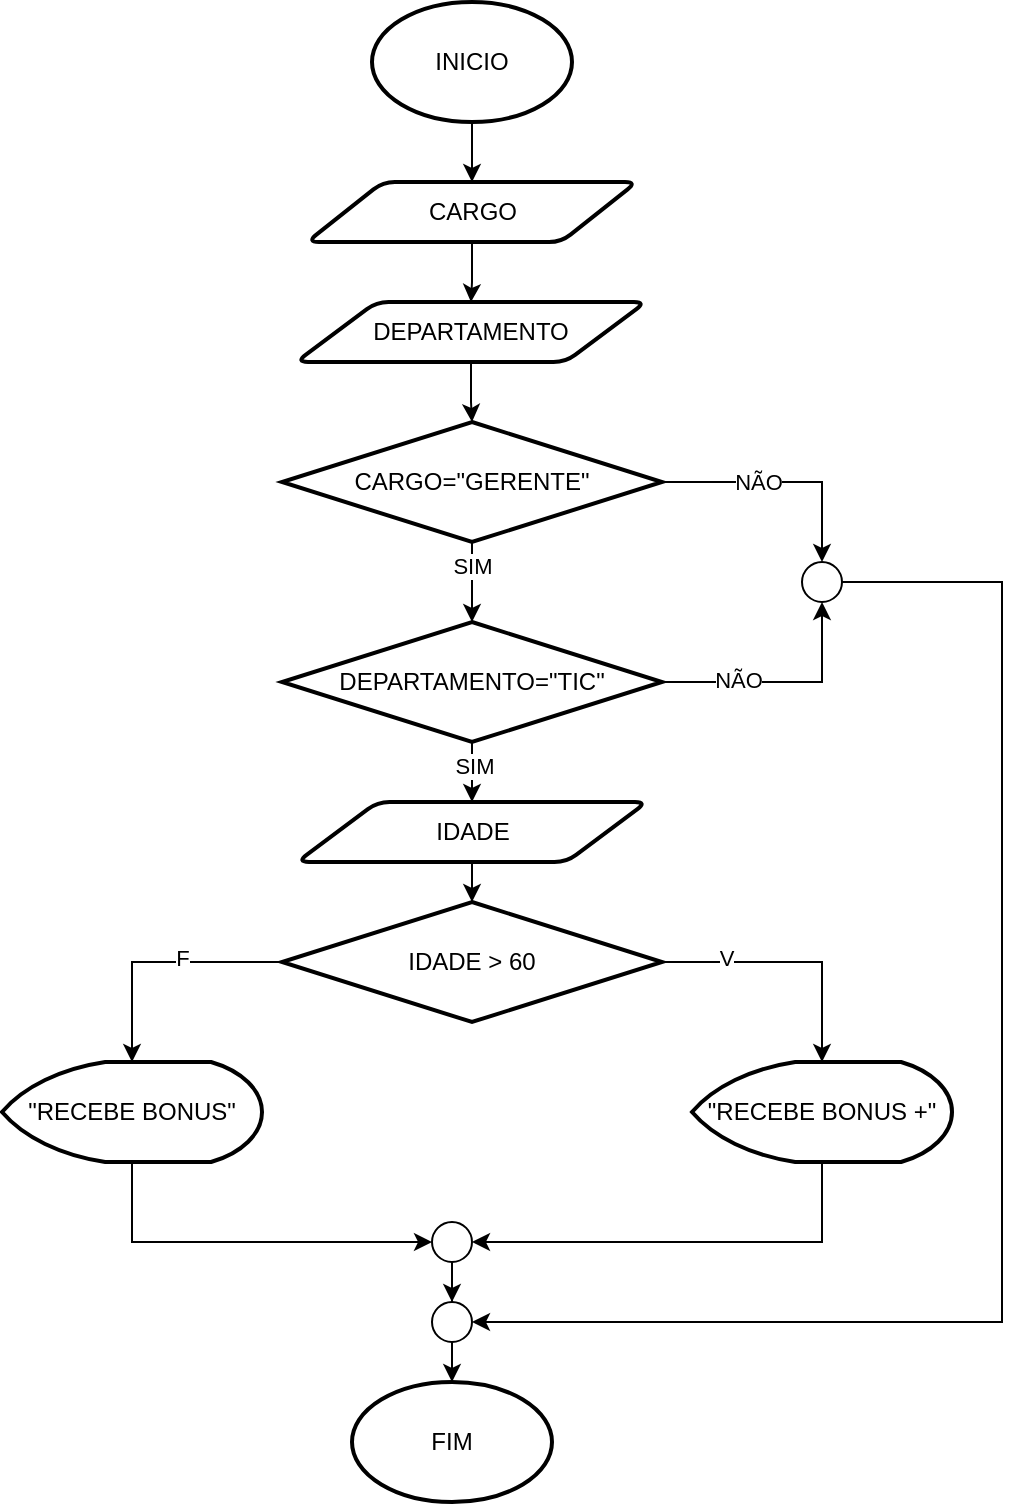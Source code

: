 <mxfile version="25.0.3">
  <diagram name="Página-1" id="KcPcoP41gH8pGxDPY7pH">
    <mxGraphModel dx="1062" dy="578" grid="1" gridSize="10" guides="1" tooltips="1" connect="1" arrows="1" fold="1" page="1" pageScale="1" pageWidth="1169" pageHeight="827" math="0" shadow="0">
      <root>
        <mxCell id="0" />
        <mxCell id="1" parent="0" />
        <mxCell id="-IwhxtBvp0DvWlYwRBfR-5" style="edgeStyle=orthogonalEdgeStyle;rounded=0;orthogonalLoop=1;jettySize=auto;html=1;" edge="1" parent="1" source="-IwhxtBvp0DvWlYwRBfR-1" target="-IwhxtBvp0DvWlYwRBfR-3">
          <mxGeometry relative="1" as="geometry" />
        </mxCell>
        <mxCell id="-IwhxtBvp0DvWlYwRBfR-1" value="INICIO" style="strokeWidth=2;html=1;shape=mxgraph.flowchart.start_1;whiteSpace=wrap;" vertex="1" parent="1">
          <mxGeometry x="535" y="20" width="100" height="60" as="geometry" />
        </mxCell>
        <mxCell id="-IwhxtBvp0DvWlYwRBfR-2" value="FIM" style="strokeWidth=2;html=1;shape=mxgraph.flowchart.start_1;whiteSpace=wrap;" vertex="1" parent="1">
          <mxGeometry x="525" y="710" width="100" height="60" as="geometry" />
        </mxCell>
        <mxCell id="-IwhxtBvp0DvWlYwRBfR-6" style="edgeStyle=orthogonalEdgeStyle;rounded=0;orthogonalLoop=1;jettySize=auto;html=1;" edge="1" parent="1" source="-IwhxtBvp0DvWlYwRBfR-3" target="-IwhxtBvp0DvWlYwRBfR-4">
          <mxGeometry relative="1" as="geometry" />
        </mxCell>
        <mxCell id="-IwhxtBvp0DvWlYwRBfR-3" value="CARGO" style="shape=parallelogram;html=1;strokeWidth=2;perimeter=parallelogramPerimeter;whiteSpace=wrap;rounded=1;arcSize=12;size=0.23;" vertex="1" parent="1">
          <mxGeometry x="502.5" y="110" width="165" height="30" as="geometry" />
        </mxCell>
        <mxCell id="-IwhxtBvp0DvWlYwRBfR-17" style="edgeStyle=orthogonalEdgeStyle;rounded=0;orthogonalLoop=1;jettySize=auto;html=1;" edge="1" parent="1" source="-IwhxtBvp0DvWlYwRBfR-4" target="-IwhxtBvp0DvWlYwRBfR-16">
          <mxGeometry relative="1" as="geometry" />
        </mxCell>
        <mxCell id="-IwhxtBvp0DvWlYwRBfR-4" value="DEPARTAMENTO" style="shape=parallelogram;html=1;strokeWidth=2;perimeter=parallelogramPerimeter;whiteSpace=wrap;rounded=1;arcSize=12;size=0.23;" vertex="1" parent="1">
          <mxGeometry x="497" y="170" width="175" height="30" as="geometry" />
        </mxCell>
        <mxCell id="-IwhxtBvp0DvWlYwRBfR-18" style="edgeStyle=orthogonalEdgeStyle;rounded=0;orthogonalLoop=1;jettySize=auto;html=1;entryX=0.5;entryY=0;entryDx=0;entryDy=0;entryPerimeter=0;" edge="1" parent="1" source="-IwhxtBvp0DvWlYwRBfR-16" target="-IwhxtBvp0DvWlYwRBfR-19">
          <mxGeometry relative="1" as="geometry">
            <mxPoint x="800" y="310" as="targetPoint" />
          </mxGeometry>
        </mxCell>
        <mxCell id="-IwhxtBvp0DvWlYwRBfR-20" value="NÃO" style="edgeLabel;html=1;align=center;verticalAlign=middle;resizable=0;points=[];" vertex="1" connectable="0" parent="-IwhxtBvp0DvWlYwRBfR-18">
          <mxGeometry x="-0.2" relative="1" as="geometry">
            <mxPoint as="offset" />
          </mxGeometry>
        </mxCell>
        <mxCell id="-IwhxtBvp0DvWlYwRBfR-21" style="edgeStyle=orthogonalEdgeStyle;rounded=0;orthogonalLoop=1;jettySize=auto;html=1;entryX=0.5;entryY=0;entryDx=0;entryDy=0;entryPerimeter=0;" edge="1" parent="1" source="-IwhxtBvp0DvWlYwRBfR-16" target="-IwhxtBvp0DvWlYwRBfR-22">
          <mxGeometry relative="1" as="geometry">
            <mxPoint x="585" y="390" as="targetPoint" />
          </mxGeometry>
        </mxCell>
        <mxCell id="-IwhxtBvp0DvWlYwRBfR-44" value="SIM" style="edgeLabel;html=1;align=center;verticalAlign=middle;resizable=0;points=[];" vertex="1" connectable="0" parent="-IwhxtBvp0DvWlYwRBfR-21">
          <mxGeometry x="-0.4" relative="1" as="geometry">
            <mxPoint as="offset" />
          </mxGeometry>
        </mxCell>
        <mxCell id="-IwhxtBvp0DvWlYwRBfR-16" value="CARGO=&quot;GERENTE&quot;" style="strokeWidth=2;html=1;shape=mxgraph.flowchart.decision;whiteSpace=wrap;" vertex="1" parent="1">
          <mxGeometry x="490" y="230" width="190" height="60" as="geometry" />
        </mxCell>
        <mxCell id="-IwhxtBvp0DvWlYwRBfR-19" value="" style="strokeWidth=1;html=1;shape=mxgraph.flowchart.start_2;whiteSpace=wrap;" vertex="1" parent="1">
          <mxGeometry x="750" y="300" width="20" height="20" as="geometry" />
        </mxCell>
        <mxCell id="-IwhxtBvp0DvWlYwRBfR-27" style="edgeStyle=orthogonalEdgeStyle;rounded=0;orthogonalLoop=1;jettySize=auto;html=1;" edge="1" parent="1" source="-IwhxtBvp0DvWlYwRBfR-22" target="-IwhxtBvp0DvWlYwRBfR-25">
          <mxGeometry relative="1" as="geometry" />
        </mxCell>
        <mxCell id="-IwhxtBvp0DvWlYwRBfR-45" value="SIM" style="edgeLabel;html=1;align=center;verticalAlign=middle;resizable=0;points=[];" vertex="1" connectable="0" parent="-IwhxtBvp0DvWlYwRBfR-27">
          <mxGeometry x="0.25" y="1" relative="1" as="geometry">
            <mxPoint as="offset" />
          </mxGeometry>
        </mxCell>
        <mxCell id="-IwhxtBvp0DvWlYwRBfR-22" value="DEPARTAMENTO=&quot;TIC&quot;" style="strokeWidth=2;html=1;shape=mxgraph.flowchart.decision;whiteSpace=wrap;" vertex="1" parent="1">
          <mxGeometry x="490" y="330" width="190" height="60" as="geometry" />
        </mxCell>
        <mxCell id="-IwhxtBvp0DvWlYwRBfR-23" style="edgeStyle=orthogonalEdgeStyle;rounded=0;orthogonalLoop=1;jettySize=auto;html=1;entryX=0.5;entryY=1;entryDx=0;entryDy=0;entryPerimeter=0;" edge="1" parent="1" source="-IwhxtBvp0DvWlYwRBfR-22" target="-IwhxtBvp0DvWlYwRBfR-19">
          <mxGeometry relative="1" as="geometry" />
        </mxCell>
        <mxCell id="-IwhxtBvp0DvWlYwRBfR-24" value="NÃO" style="edgeLabel;html=1;align=center;verticalAlign=middle;resizable=0;points=[];" vertex="1" connectable="0" parent="-IwhxtBvp0DvWlYwRBfR-23">
          <mxGeometry x="-0.363" y="3" relative="1" as="geometry">
            <mxPoint y="2" as="offset" />
          </mxGeometry>
        </mxCell>
        <mxCell id="-IwhxtBvp0DvWlYwRBfR-46" style="edgeStyle=orthogonalEdgeStyle;rounded=0;orthogonalLoop=1;jettySize=auto;html=1;" edge="1" parent="1" source="-IwhxtBvp0DvWlYwRBfR-25" target="-IwhxtBvp0DvWlYwRBfR-28">
          <mxGeometry relative="1" as="geometry" />
        </mxCell>
        <mxCell id="-IwhxtBvp0DvWlYwRBfR-25" value="IDADE" style="shape=parallelogram;html=1;strokeWidth=2;perimeter=parallelogramPerimeter;whiteSpace=wrap;rounded=1;arcSize=12;size=0.23;" vertex="1" parent="1">
          <mxGeometry x="497.5" y="420" width="175" height="30" as="geometry" />
        </mxCell>
        <mxCell id="-IwhxtBvp0DvWlYwRBfR-32" style="edgeStyle=orthogonalEdgeStyle;rounded=0;orthogonalLoop=1;jettySize=auto;html=1;exitX=1;exitY=0.5;exitDx=0;exitDy=0;exitPerimeter=0;" edge="1" parent="1" source="-IwhxtBvp0DvWlYwRBfR-28" target="-IwhxtBvp0DvWlYwRBfR-29">
          <mxGeometry relative="1" as="geometry" />
        </mxCell>
        <mxCell id="-IwhxtBvp0DvWlYwRBfR-47" value="&lt;span style=&quot;color: rgba(0, 0, 0, 0); font-family: monospace; font-size: 0px; text-align: start; background-color: rgb(251, 251, 251);&quot;&gt;V&lt;/span&gt;" style="edgeLabel;html=1;align=center;verticalAlign=middle;resizable=0;points=[];" vertex="1" connectable="0" parent="-IwhxtBvp0DvWlYwRBfR-32">
          <mxGeometry x="-0.518" y="-1" relative="1" as="geometry">
            <mxPoint as="offset" />
          </mxGeometry>
        </mxCell>
        <mxCell id="-IwhxtBvp0DvWlYwRBfR-48" value="V" style="edgeLabel;html=1;align=center;verticalAlign=middle;resizable=0;points=[];" vertex="1" connectable="0" parent="-IwhxtBvp0DvWlYwRBfR-32">
          <mxGeometry x="-0.518" y="2" relative="1" as="geometry">
            <mxPoint as="offset" />
          </mxGeometry>
        </mxCell>
        <mxCell id="-IwhxtBvp0DvWlYwRBfR-28" value="IDADE &amp;gt; 60" style="strokeWidth=2;html=1;shape=mxgraph.flowchart.decision;whiteSpace=wrap;" vertex="1" parent="1">
          <mxGeometry x="490" y="470" width="190" height="60" as="geometry" />
        </mxCell>
        <mxCell id="-IwhxtBvp0DvWlYwRBfR-29" value="&quot;RECEBE BONUS +&quot;" style="strokeWidth=2;html=1;shape=mxgraph.flowchart.display;whiteSpace=wrap;" vertex="1" parent="1">
          <mxGeometry x="695" y="550" width="130" height="50" as="geometry" />
        </mxCell>
        <mxCell id="-IwhxtBvp0DvWlYwRBfR-30" value="&quot;RECEBE BONUS&quot;" style="strokeWidth=2;html=1;shape=mxgraph.flowchart.display;whiteSpace=wrap;" vertex="1" parent="1">
          <mxGeometry x="350" y="550" width="130" height="50" as="geometry" />
        </mxCell>
        <mxCell id="-IwhxtBvp0DvWlYwRBfR-31" style="edgeStyle=orthogonalEdgeStyle;rounded=0;orthogonalLoop=1;jettySize=auto;html=1;entryX=0.5;entryY=0;entryDx=0;entryDy=0;entryPerimeter=0;exitX=0;exitY=0.5;exitDx=0;exitDy=0;exitPerimeter=0;" edge="1" parent="1" source="-IwhxtBvp0DvWlYwRBfR-28" target="-IwhxtBvp0DvWlYwRBfR-30">
          <mxGeometry relative="1" as="geometry" />
        </mxCell>
        <mxCell id="-IwhxtBvp0DvWlYwRBfR-49" value="F" style="edgeLabel;html=1;align=center;verticalAlign=middle;resizable=0;points=[];" vertex="1" connectable="0" parent="-IwhxtBvp0DvWlYwRBfR-31">
          <mxGeometry x="-0.203" y="-2" relative="1" as="geometry">
            <mxPoint as="offset" />
          </mxGeometry>
        </mxCell>
        <mxCell id="-IwhxtBvp0DvWlYwRBfR-42" style="edgeStyle=orthogonalEdgeStyle;rounded=0;orthogonalLoop=1;jettySize=auto;html=1;" edge="1" parent="1" source="-IwhxtBvp0DvWlYwRBfR-34" target="-IwhxtBvp0DvWlYwRBfR-40">
          <mxGeometry relative="1" as="geometry" />
        </mxCell>
        <mxCell id="-IwhxtBvp0DvWlYwRBfR-34" value="" style="strokeWidth=1;html=1;shape=mxgraph.flowchart.start_2;whiteSpace=wrap;" vertex="1" parent="1">
          <mxGeometry x="565" y="630" width="20" height="20" as="geometry" />
        </mxCell>
        <mxCell id="-IwhxtBvp0DvWlYwRBfR-35" style="edgeStyle=orthogonalEdgeStyle;rounded=0;orthogonalLoop=1;jettySize=auto;html=1;entryX=0;entryY=0.5;entryDx=0;entryDy=0;entryPerimeter=0;" edge="1" parent="1" source="-IwhxtBvp0DvWlYwRBfR-30" target="-IwhxtBvp0DvWlYwRBfR-34">
          <mxGeometry relative="1" as="geometry">
            <Array as="points">
              <mxPoint x="415" y="640" />
            </Array>
          </mxGeometry>
        </mxCell>
        <mxCell id="-IwhxtBvp0DvWlYwRBfR-36" style="edgeStyle=orthogonalEdgeStyle;rounded=0;orthogonalLoop=1;jettySize=auto;html=1;entryX=1;entryY=0.5;entryDx=0;entryDy=0;entryPerimeter=0;" edge="1" parent="1" source="-IwhxtBvp0DvWlYwRBfR-29" target="-IwhxtBvp0DvWlYwRBfR-34">
          <mxGeometry relative="1" as="geometry">
            <Array as="points">
              <mxPoint x="760" y="640" />
            </Array>
          </mxGeometry>
        </mxCell>
        <mxCell id="-IwhxtBvp0DvWlYwRBfR-43" style="edgeStyle=orthogonalEdgeStyle;rounded=0;orthogonalLoop=1;jettySize=auto;html=1;" edge="1" parent="1" source="-IwhxtBvp0DvWlYwRBfR-40" target="-IwhxtBvp0DvWlYwRBfR-2">
          <mxGeometry relative="1" as="geometry" />
        </mxCell>
        <mxCell id="-IwhxtBvp0DvWlYwRBfR-40" value="" style="strokeWidth=1;html=1;shape=mxgraph.flowchart.start_2;whiteSpace=wrap;" vertex="1" parent="1">
          <mxGeometry x="565" y="670" width="20" height="20" as="geometry" />
        </mxCell>
        <mxCell id="-IwhxtBvp0DvWlYwRBfR-41" style="edgeStyle=orthogonalEdgeStyle;rounded=0;orthogonalLoop=1;jettySize=auto;html=1;entryX=1;entryY=0.5;entryDx=0;entryDy=0;entryPerimeter=0;" edge="1" parent="1" source="-IwhxtBvp0DvWlYwRBfR-19" target="-IwhxtBvp0DvWlYwRBfR-40">
          <mxGeometry relative="1" as="geometry">
            <Array as="points">
              <mxPoint x="850" y="310" />
              <mxPoint x="850" y="680" />
            </Array>
          </mxGeometry>
        </mxCell>
      </root>
    </mxGraphModel>
  </diagram>
</mxfile>
